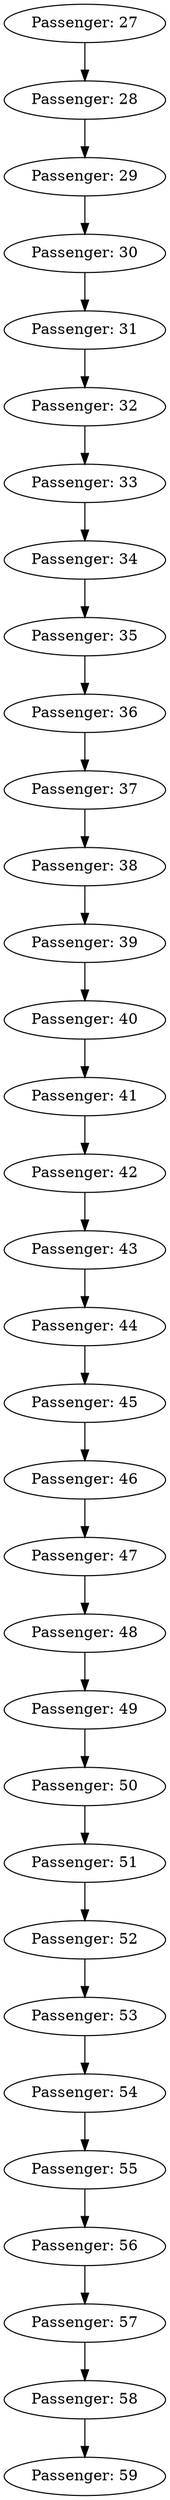 digraph listasimple {
 Node1931222676[label="Passenger: 27"];
Node1931222676->Node1049774557;
 Node1049774557[label="Passenger: 28"];
Node1049774557->Node1471871814;
 Node1471871814[label="Passenger: 29"];
Node1471871814->Node1003564366;
 Node1003564366[label="Passenger: 30"];
Node1003564366->Node682257438;
 Node682257438[label="Passenger: 31"];
Node682257438->Node73012343;
 Node73012343[label="Passenger: 32"];
Node73012343->Node70958961;
 Node70958961[label="Passenger: 33"];
Node70958961->Node917723621;
 Node917723621[label="Passenger: 34"];
Node917723621->Node1291979185;
 Node1291979185[label="Passenger: 35"];
Node1291979185->Node422532554;
 Node422532554[label="Passenger: 36"];
Node422532554->Node1212133545;
 Node1212133545[label="Passenger: 37"];
Node1212133545->Node1693430842;
 Node1693430842[label="Passenger: 38"];
Node1693430842->Node972908183;
 Node972908183[label="Passenger: 39"];
Node972908183->Node1520432487;
 Node1520432487[label="Passenger: 40"];
Node1520432487->Node1871756389;
 Node1871756389[label="Passenger: 41"];
Node1871756389->Node1984400329;
 Node1984400329[label="Passenger: 42"];
Node1984400329->Node618435144;
 Node618435144[label="Passenger: 43"];
Node618435144->Node21852025;
 Node21852025[label="Passenger: 44"];
Node21852025->Node1800706209;
 Node1800706209[label="Passenger: 45"];
Node1800706209->Node554131393;
 Node554131393[label="Passenger: 46"];
Node554131393->Node1636423547;
 Node1636423547[label="Passenger: 47"];
Node1636423547->Node190139028;
 Node190139028[label="Passenger: 48"];
Node190139028->Node1149983439;
 Node1149983439[label="Passenger: 49"];
Node1149983439->Node1609166024;
 Node1609166024[label="Passenger: 50"];
Node1609166024->Node1895094849;
 Node1895094849[label="Passenger: 51"];
Node1895094849->Node1372864289;
 Node1372864289[label="Passenger: 52"];
Node1372864289->Node1326926582;
 Node1326926582[label="Passenger: 53"];
Node1326926582->Node1602777200;
 Node1602777200[label="Passenger: 54"];
Node1602777200->Node158899986;
 Node158899986[label="Passenger: 55"];
Node158899986->Node2040890411;
 Node2040890411[label="Passenger: 56"];
Node2040890411->Node210772243;
 Node210772243[label="Passenger: 57"];
Node210772243->Node268946177;
 Node268946177[label="Passenger: 58"];
Node268946177->Node1565148700;
 Node1565148700[label="Passenger: 59"];

}
